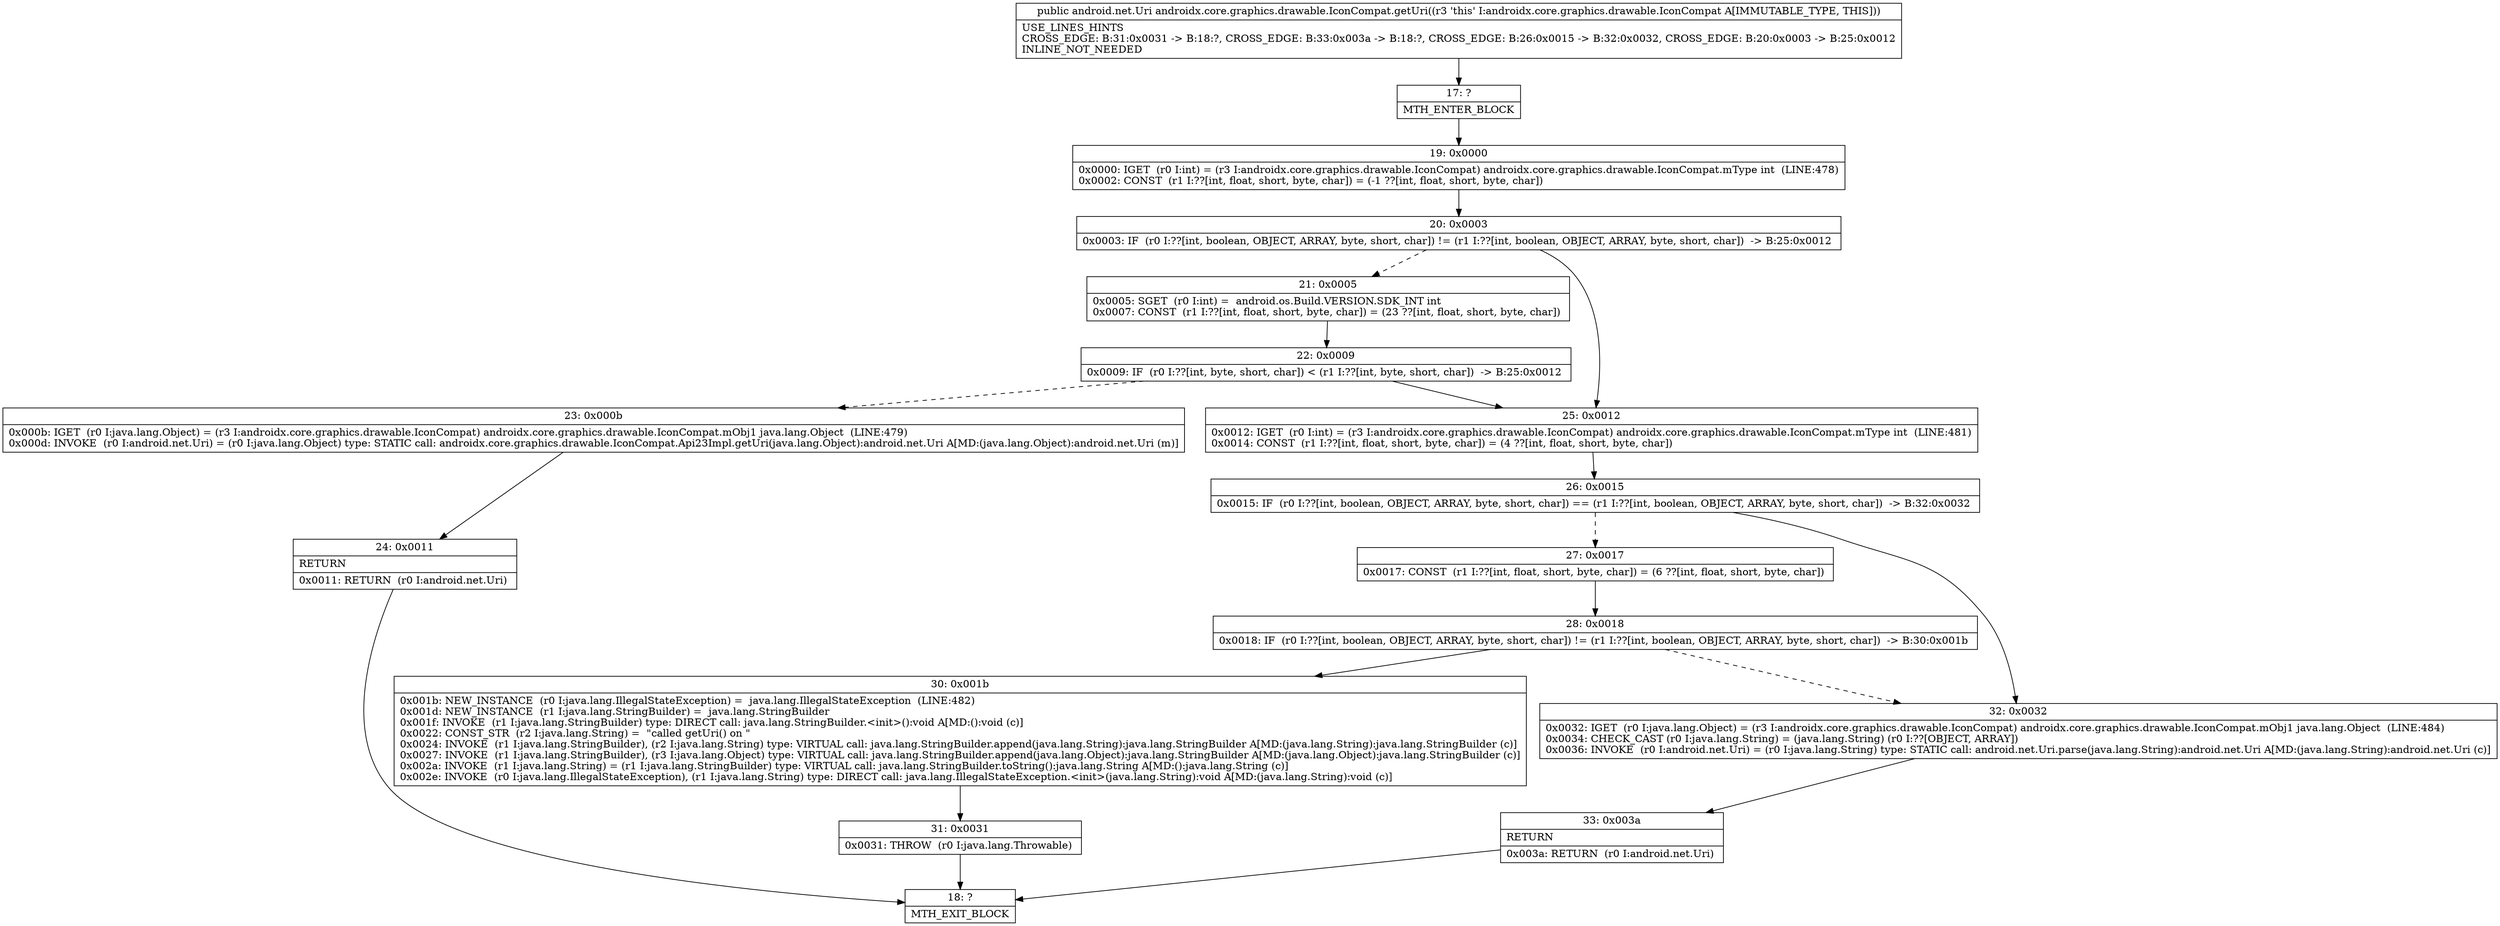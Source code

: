digraph "CFG forandroidx.core.graphics.drawable.IconCompat.getUri()Landroid\/net\/Uri;" {
Node_17 [shape=record,label="{17\:\ ?|MTH_ENTER_BLOCK\l}"];
Node_19 [shape=record,label="{19\:\ 0x0000|0x0000: IGET  (r0 I:int) = (r3 I:androidx.core.graphics.drawable.IconCompat) androidx.core.graphics.drawable.IconCompat.mType int  (LINE:478)\l0x0002: CONST  (r1 I:??[int, float, short, byte, char]) = (\-1 ??[int, float, short, byte, char]) \l}"];
Node_20 [shape=record,label="{20\:\ 0x0003|0x0003: IF  (r0 I:??[int, boolean, OBJECT, ARRAY, byte, short, char]) != (r1 I:??[int, boolean, OBJECT, ARRAY, byte, short, char])  \-\> B:25:0x0012 \l}"];
Node_21 [shape=record,label="{21\:\ 0x0005|0x0005: SGET  (r0 I:int) =  android.os.Build.VERSION.SDK_INT int \l0x0007: CONST  (r1 I:??[int, float, short, byte, char]) = (23 ??[int, float, short, byte, char]) \l}"];
Node_22 [shape=record,label="{22\:\ 0x0009|0x0009: IF  (r0 I:??[int, byte, short, char]) \< (r1 I:??[int, byte, short, char])  \-\> B:25:0x0012 \l}"];
Node_23 [shape=record,label="{23\:\ 0x000b|0x000b: IGET  (r0 I:java.lang.Object) = (r3 I:androidx.core.graphics.drawable.IconCompat) androidx.core.graphics.drawable.IconCompat.mObj1 java.lang.Object  (LINE:479)\l0x000d: INVOKE  (r0 I:android.net.Uri) = (r0 I:java.lang.Object) type: STATIC call: androidx.core.graphics.drawable.IconCompat.Api23Impl.getUri(java.lang.Object):android.net.Uri A[MD:(java.lang.Object):android.net.Uri (m)]\l}"];
Node_24 [shape=record,label="{24\:\ 0x0011|RETURN\l|0x0011: RETURN  (r0 I:android.net.Uri) \l}"];
Node_18 [shape=record,label="{18\:\ ?|MTH_EXIT_BLOCK\l}"];
Node_25 [shape=record,label="{25\:\ 0x0012|0x0012: IGET  (r0 I:int) = (r3 I:androidx.core.graphics.drawable.IconCompat) androidx.core.graphics.drawable.IconCompat.mType int  (LINE:481)\l0x0014: CONST  (r1 I:??[int, float, short, byte, char]) = (4 ??[int, float, short, byte, char]) \l}"];
Node_26 [shape=record,label="{26\:\ 0x0015|0x0015: IF  (r0 I:??[int, boolean, OBJECT, ARRAY, byte, short, char]) == (r1 I:??[int, boolean, OBJECT, ARRAY, byte, short, char])  \-\> B:32:0x0032 \l}"];
Node_27 [shape=record,label="{27\:\ 0x0017|0x0017: CONST  (r1 I:??[int, float, short, byte, char]) = (6 ??[int, float, short, byte, char]) \l}"];
Node_28 [shape=record,label="{28\:\ 0x0018|0x0018: IF  (r0 I:??[int, boolean, OBJECT, ARRAY, byte, short, char]) != (r1 I:??[int, boolean, OBJECT, ARRAY, byte, short, char])  \-\> B:30:0x001b \l}"];
Node_30 [shape=record,label="{30\:\ 0x001b|0x001b: NEW_INSTANCE  (r0 I:java.lang.IllegalStateException) =  java.lang.IllegalStateException  (LINE:482)\l0x001d: NEW_INSTANCE  (r1 I:java.lang.StringBuilder) =  java.lang.StringBuilder \l0x001f: INVOKE  (r1 I:java.lang.StringBuilder) type: DIRECT call: java.lang.StringBuilder.\<init\>():void A[MD:():void (c)]\l0x0022: CONST_STR  (r2 I:java.lang.String) =  \"called getUri() on \" \l0x0024: INVOKE  (r1 I:java.lang.StringBuilder), (r2 I:java.lang.String) type: VIRTUAL call: java.lang.StringBuilder.append(java.lang.String):java.lang.StringBuilder A[MD:(java.lang.String):java.lang.StringBuilder (c)]\l0x0027: INVOKE  (r1 I:java.lang.StringBuilder), (r3 I:java.lang.Object) type: VIRTUAL call: java.lang.StringBuilder.append(java.lang.Object):java.lang.StringBuilder A[MD:(java.lang.Object):java.lang.StringBuilder (c)]\l0x002a: INVOKE  (r1 I:java.lang.String) = (r1 I:java.lang.StringBuilder) type: VIRTUAL call: java.lang.StringBuilder.toString():java.lang.String A[MD:():java.lang.String (c)]\l0x002e: INVOKE  (r0 I:java.lang.IllegalStateException), (r1 I:java.lang.String) type: DIRECT call: java.lang.IllegalStateException.\<init\>(java.lang.String):void A[MD:(java.lang.String):void (c)]\l}"];
Node_31 [shape=record,label="{31\:\ 0x0031|0x0031: THROW  (r0 I:java.lang.Throwable) \l}"];
Node_32 [shape=record,label="{32\:\ 0x0032|0x0032: IGET  (r0 I:java.lang.Object) = (r3 I:androidx.core.graphics.drawable.IconCompat) androidx.core.graphics.drawable.IconCompat.mObj1 java.lang.Object  (LINE:484)\l0x0034: CHECK_CAST (r0 I:java.lang.String) = (java.lang.String) (r0 I:??[OBJECT, ARRAY]) \l0x0036: INVOKE  (r0 I:android.net.Uri) = (r0 I:java.lang.String) type: STATIC call: android.net.Uri.parse(java.lang.String):android.net.Uri A[MD:(java.lang.String):android.net.Uri (c)]\l}"];
Node_33 [shape=record,label="{33\:\ 0x003a|RETURN\l|0x003a: RETURN  (r0 I:android.net.Uri) \l}"];
MethodNode[shape=record,label="{public android.net.Uri androidx.core.graphics.drawable.IconCompat.getUri((r3 'this' I:androidx.core.graphics.drawable.IconCompat A[IMMUTABLE_TYPE, THIS]))  | USE_LINES_HINTS\lCROSS_EDGE: B:31:0x0031 \-\> B:18:?, CROSS_EDGE: B:33:0x003a \-\> B:18:?, CROSS_EDGE: B:26:0x0015 \-\> B:32:0x0032, CROSS_EDGE: B:20:0x0003 \-\> B:25:0x0012\lINLINE_NOT_NEEDED\l}"];
MethodNode -> Node_17;Node_17 -> Node_19;
Node_19 -> Node_20;
Node_20 -> Node_21[style=dashed];
Node_20 -> Node_25;
Node_21 -> Node_22;
Node_22 -> Node_23[style=dashed];
Node_22 -> Node_25;
Node_23 -> Node_24;
Node_24 -> Node_18;
Node_25 -> Node_26;
Node_26 -> Node_27[style=dashed];
Node_26 -> Node_32;
Node_27 -> Node_28;
Node_28 -> Node_30;
Node_28 -> Node_32[style=dashed];
Node_30 -> Node_31;
Node_31 -> Node_18;
Node_32 -> Node_33;
Node_33 -> Node_18;
}

